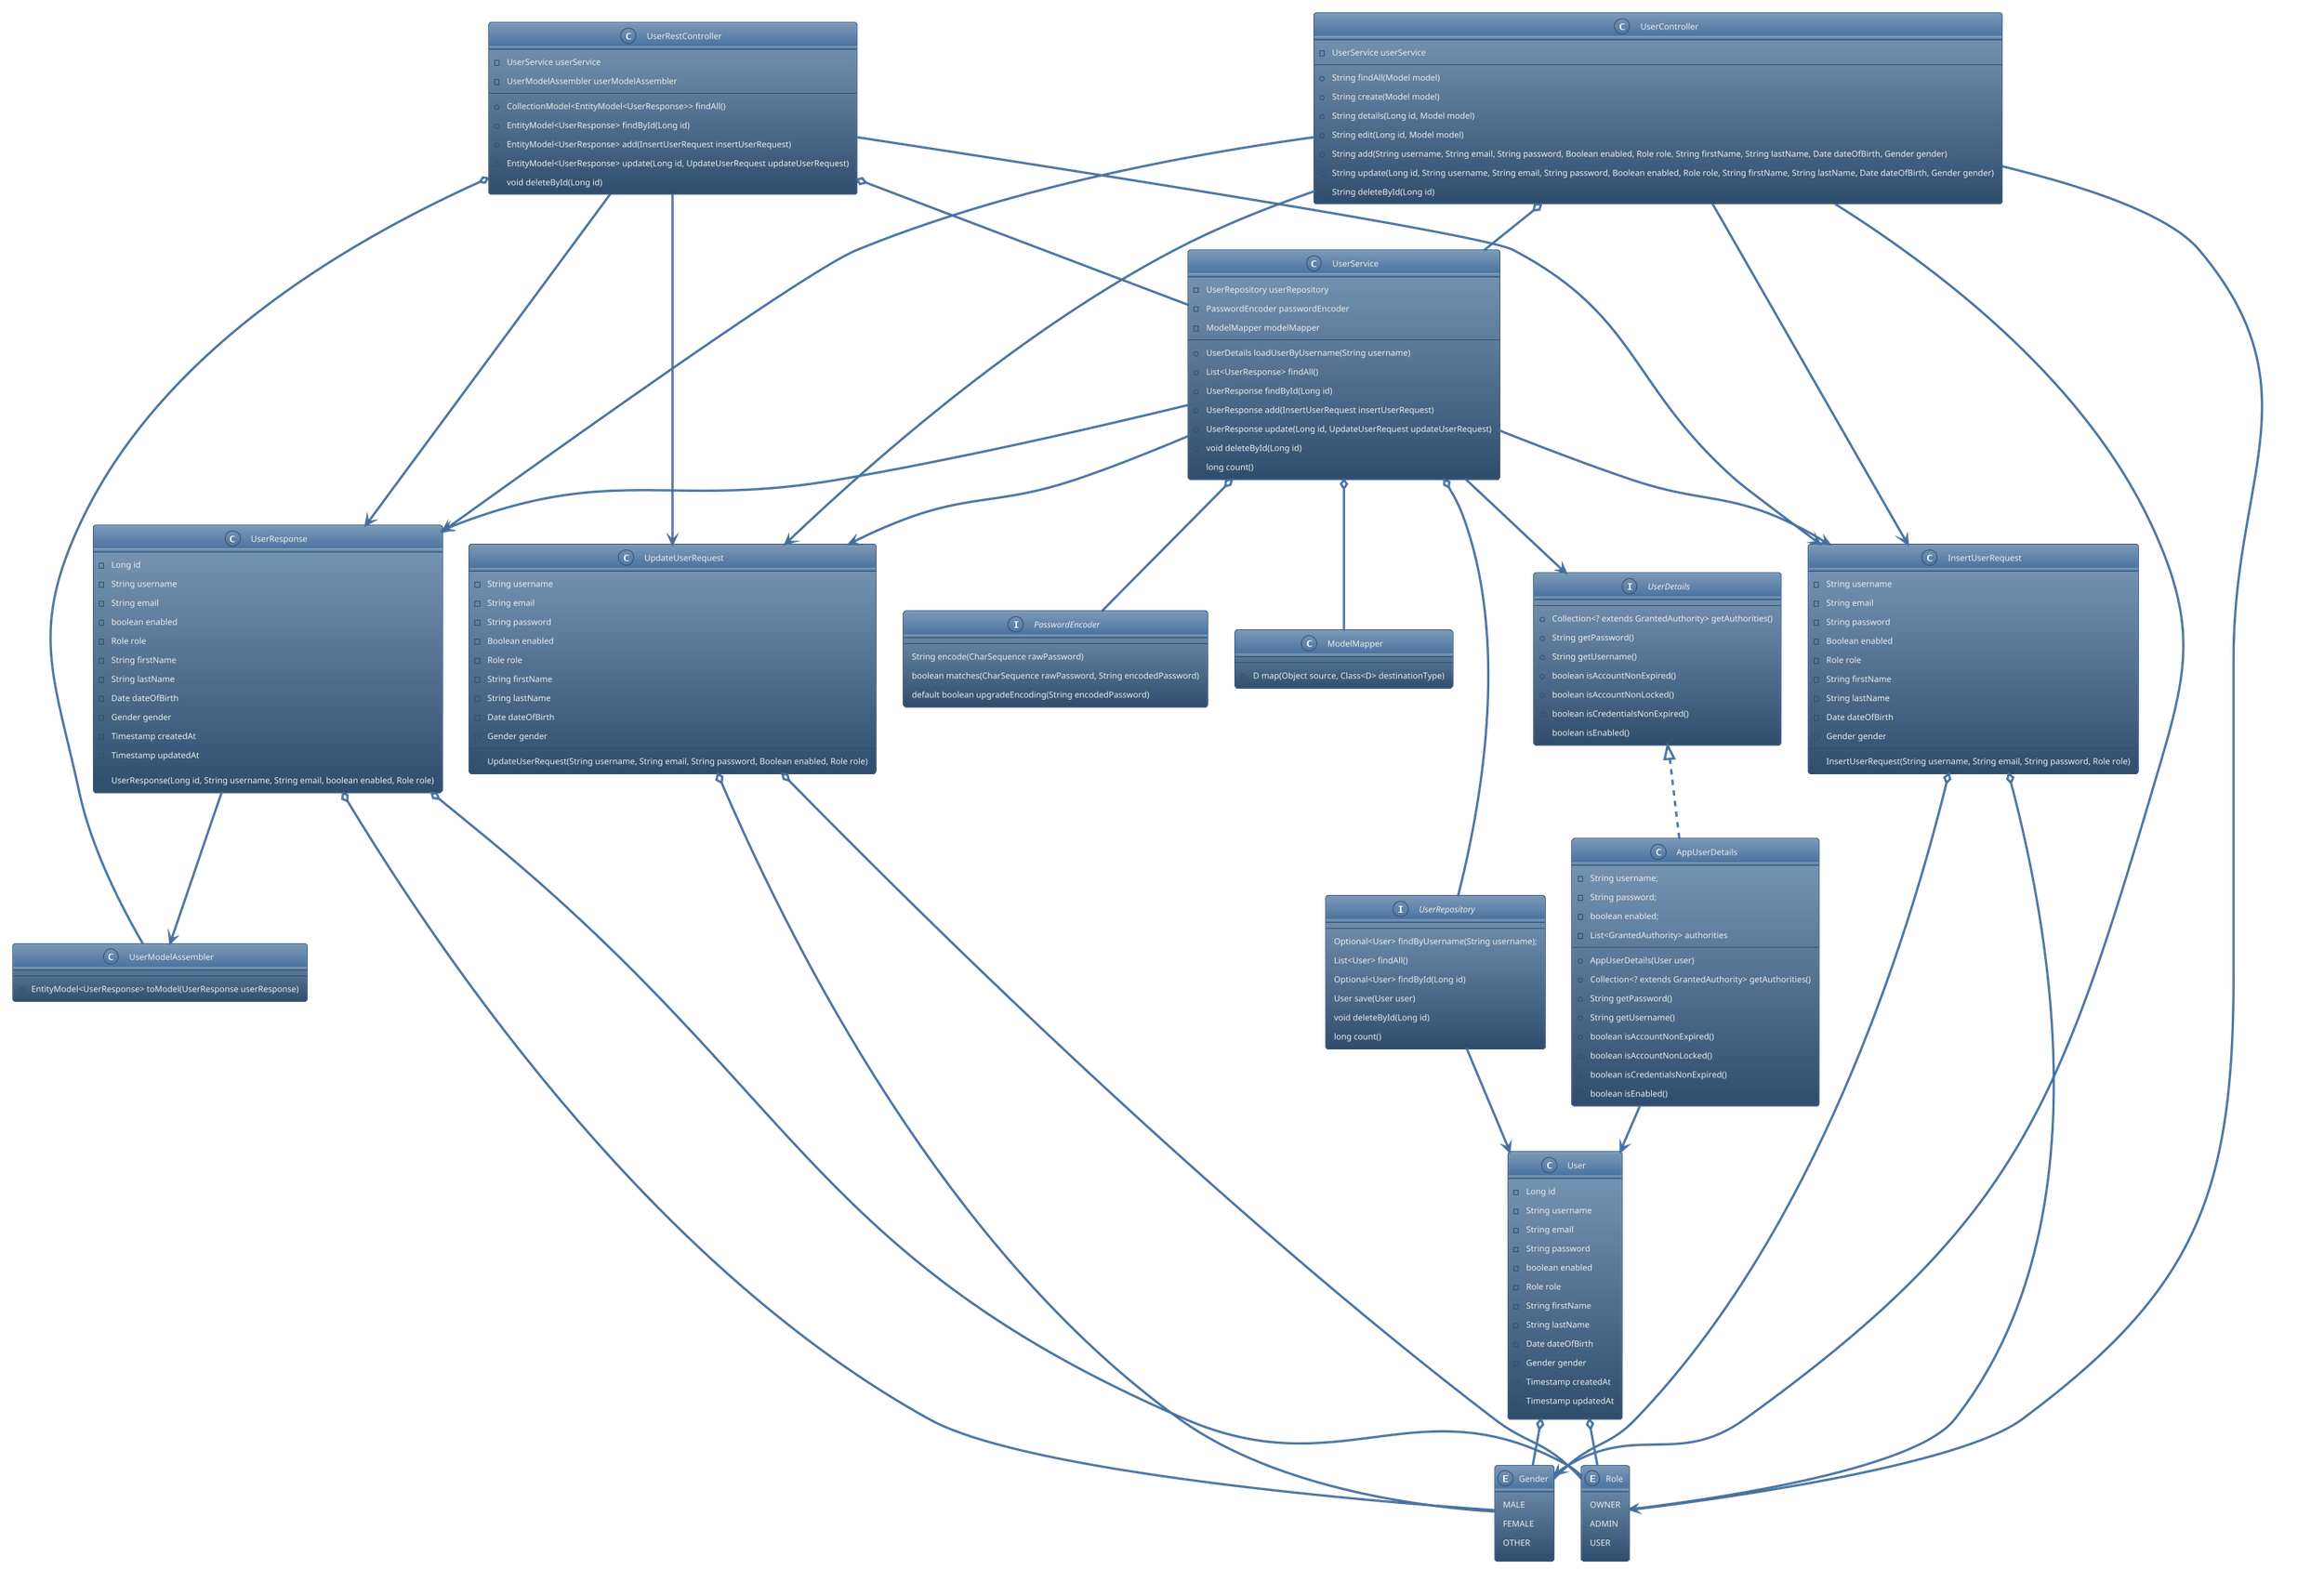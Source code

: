 @startuml

!theme spacelab

enum Role {
    OWNER
    ADMIN
    USER
}

enum Gender {
    MALE
    FEMALE
    OTHER
}

class User {
    - Long id
    - String username
    - String email
    - String password
    - boolean enabled
    - Role role
    - String firstName
    - String lastName
    - Date dateOfBirth
    - Gender gender
    - Timestamp createdAt
    - Timestamp updatedAt
}

class UserResponse {
    - Long id
    - String username
    - String email
    - boolean enabled
    - Role role
    - String firstName
    - String lastName
    - Date dateOfBirth
    - Gender gender
    - Timestamp createdAt
    - Timestamp updatedAt
    + UserResponse(Long id, String username, String email, boolean enabled, Role role)
}

class InsertUserRequest {
    - String username
    - String email
    - String password
    - Boolean enabled
    - Role role
    - String firstName
    - String lastName
    - Date dateOfBirth
    - Gender gender
    + InsertUserRequest(String username, String email, String password, Role role)
}

class UpdateUserRequest {
    - String username
    - String email
    - String password
    - Boolean enabled
    - Role role
    - String firstName
    - String lastName
    - Date dateOfBirth
    - Gender gender
    + UpdateUserRequest(String username, String email, String password, Boolean enabled, Role role)
}

interface UserDetails {
    + Collection<? extends GrantedAuthority> getAuthorities()
    + String getPassword()
    + String getUsername()
    + boolean isAccountNonExpired()
    + boolean isAccountNonLocked()
    + boolean isCredentialsNonExpired()
    + boolean isEnabled()
}

class AppUserDetails implements UserDetails {
    - String username;
    - String password;
    - boolean enabled;
    - List<GrantedAuthority> authorities
    + AppUserDetails(User user)
    + Collection<? extends GrantedAuthority> getAuthorities()
    + String getPassword()
    + String getUsername()
    + boolean isAccountNonExpired()
    + boolean isAccountNonLocked()
    + boolean isCredentialsNonExpired()
    + boolean isEnabled()
}

interface UserRepository {
    Optional<User> findByUsername(String username);
    List<User> findAll()
    Optional<User> findById(Long id)
    User save(User user)
    void deleteById(Long id)
    long count()
}

interface PasswordEncoder {
    String encode(CharSequence rawPassword)
    boolean matches(CharSequence rawPassword, String encodedPassword)
    default boolean upgradeEncoding(String encodedPassword)
}

class ModelMapper {
    + D map(Object source, Class<D> destinationType)
}

class UserService  {
    - UserRepository userRepository
    - PasswordEncoder passwordEncoder
    - ModelMapper modelMapper
    + UserDetails loadUserByUsername(String username)
    + List<UserResponse> findAll()
    + UserResponse findById(Long id)
    + UserResponse add(InsertUserRequest insertUserRequest)
    + UserResponse update(Long id, UpdateUserRequest updateUserRequest)
    + void deleteById(Long id)
    + long count()
}

class UserModelAssembler {
    + EntityModel<UserResponse> toModel(UserResponse userResponse)
}

class UserRestController {
    - UserService userService
    - UserModelAssembler userModelAssembler
    + CollectionModel<EntityModel<UserResponse>> findAll()
    + EntityModel<UserResponse> findById(Long id)
    + EntityModel<UserResponse> add(InsertUserRequest insertUserRequest)
    + EntityModel<UserResponse> update(Long id, UpdateUserRequest updateUserRequest)
    + void deleteById(Long id)
}

class UserController {
    - UserService userService
    + String findAll(Model model)
    + String create(Model model)
    + String details(Long id, Model model)
    + String edit(Long id, Model model)
    + String add(String username, String email, String password, Boolean enabled, Role role, String firstName, String lastName, Date dateOfBirth, Gender gender)
    + String update(Long id, String username, String email, String password, Boolean enabled, Role role, String firstName, String lastName, Date dateOfBirth, Gender gender)
    + String deleteById(Long id)
}

User o-- Gender
UserResponse o-- Gender
InsertUserRequest o-- Gender
UpdateUserRequest o-- Gender
User o-- Role
UserResponse o-- Role
InsertUserRequest o-- Role
UpdateUserRequest o-- Role
UserResponse --> UserModelAssembler
AppUserDetails --> User
UserRepository --> User
UserService --> UserDetails
UserService --> UserResponse
UserService --> InsertUserRequest
UserService --> UpdateUserRequest
UserService o-- UserRepository
UserService o-- PasswordEncoder
UserService o-- ModelMapper
UserRestController --> UserResponse
UserRestController --> InsertUserRequest
UserRestController --> UpdateUserRequest
UserRestController o-- UserService
UserRestController o-- UserModelAssembler
UserController --> Role
UserController --> Gender
UserController --> UserResponse
UserController --> InsertUserRequest
UserController --> UpdateUserRequest
UserController o-- UserService

@enduml